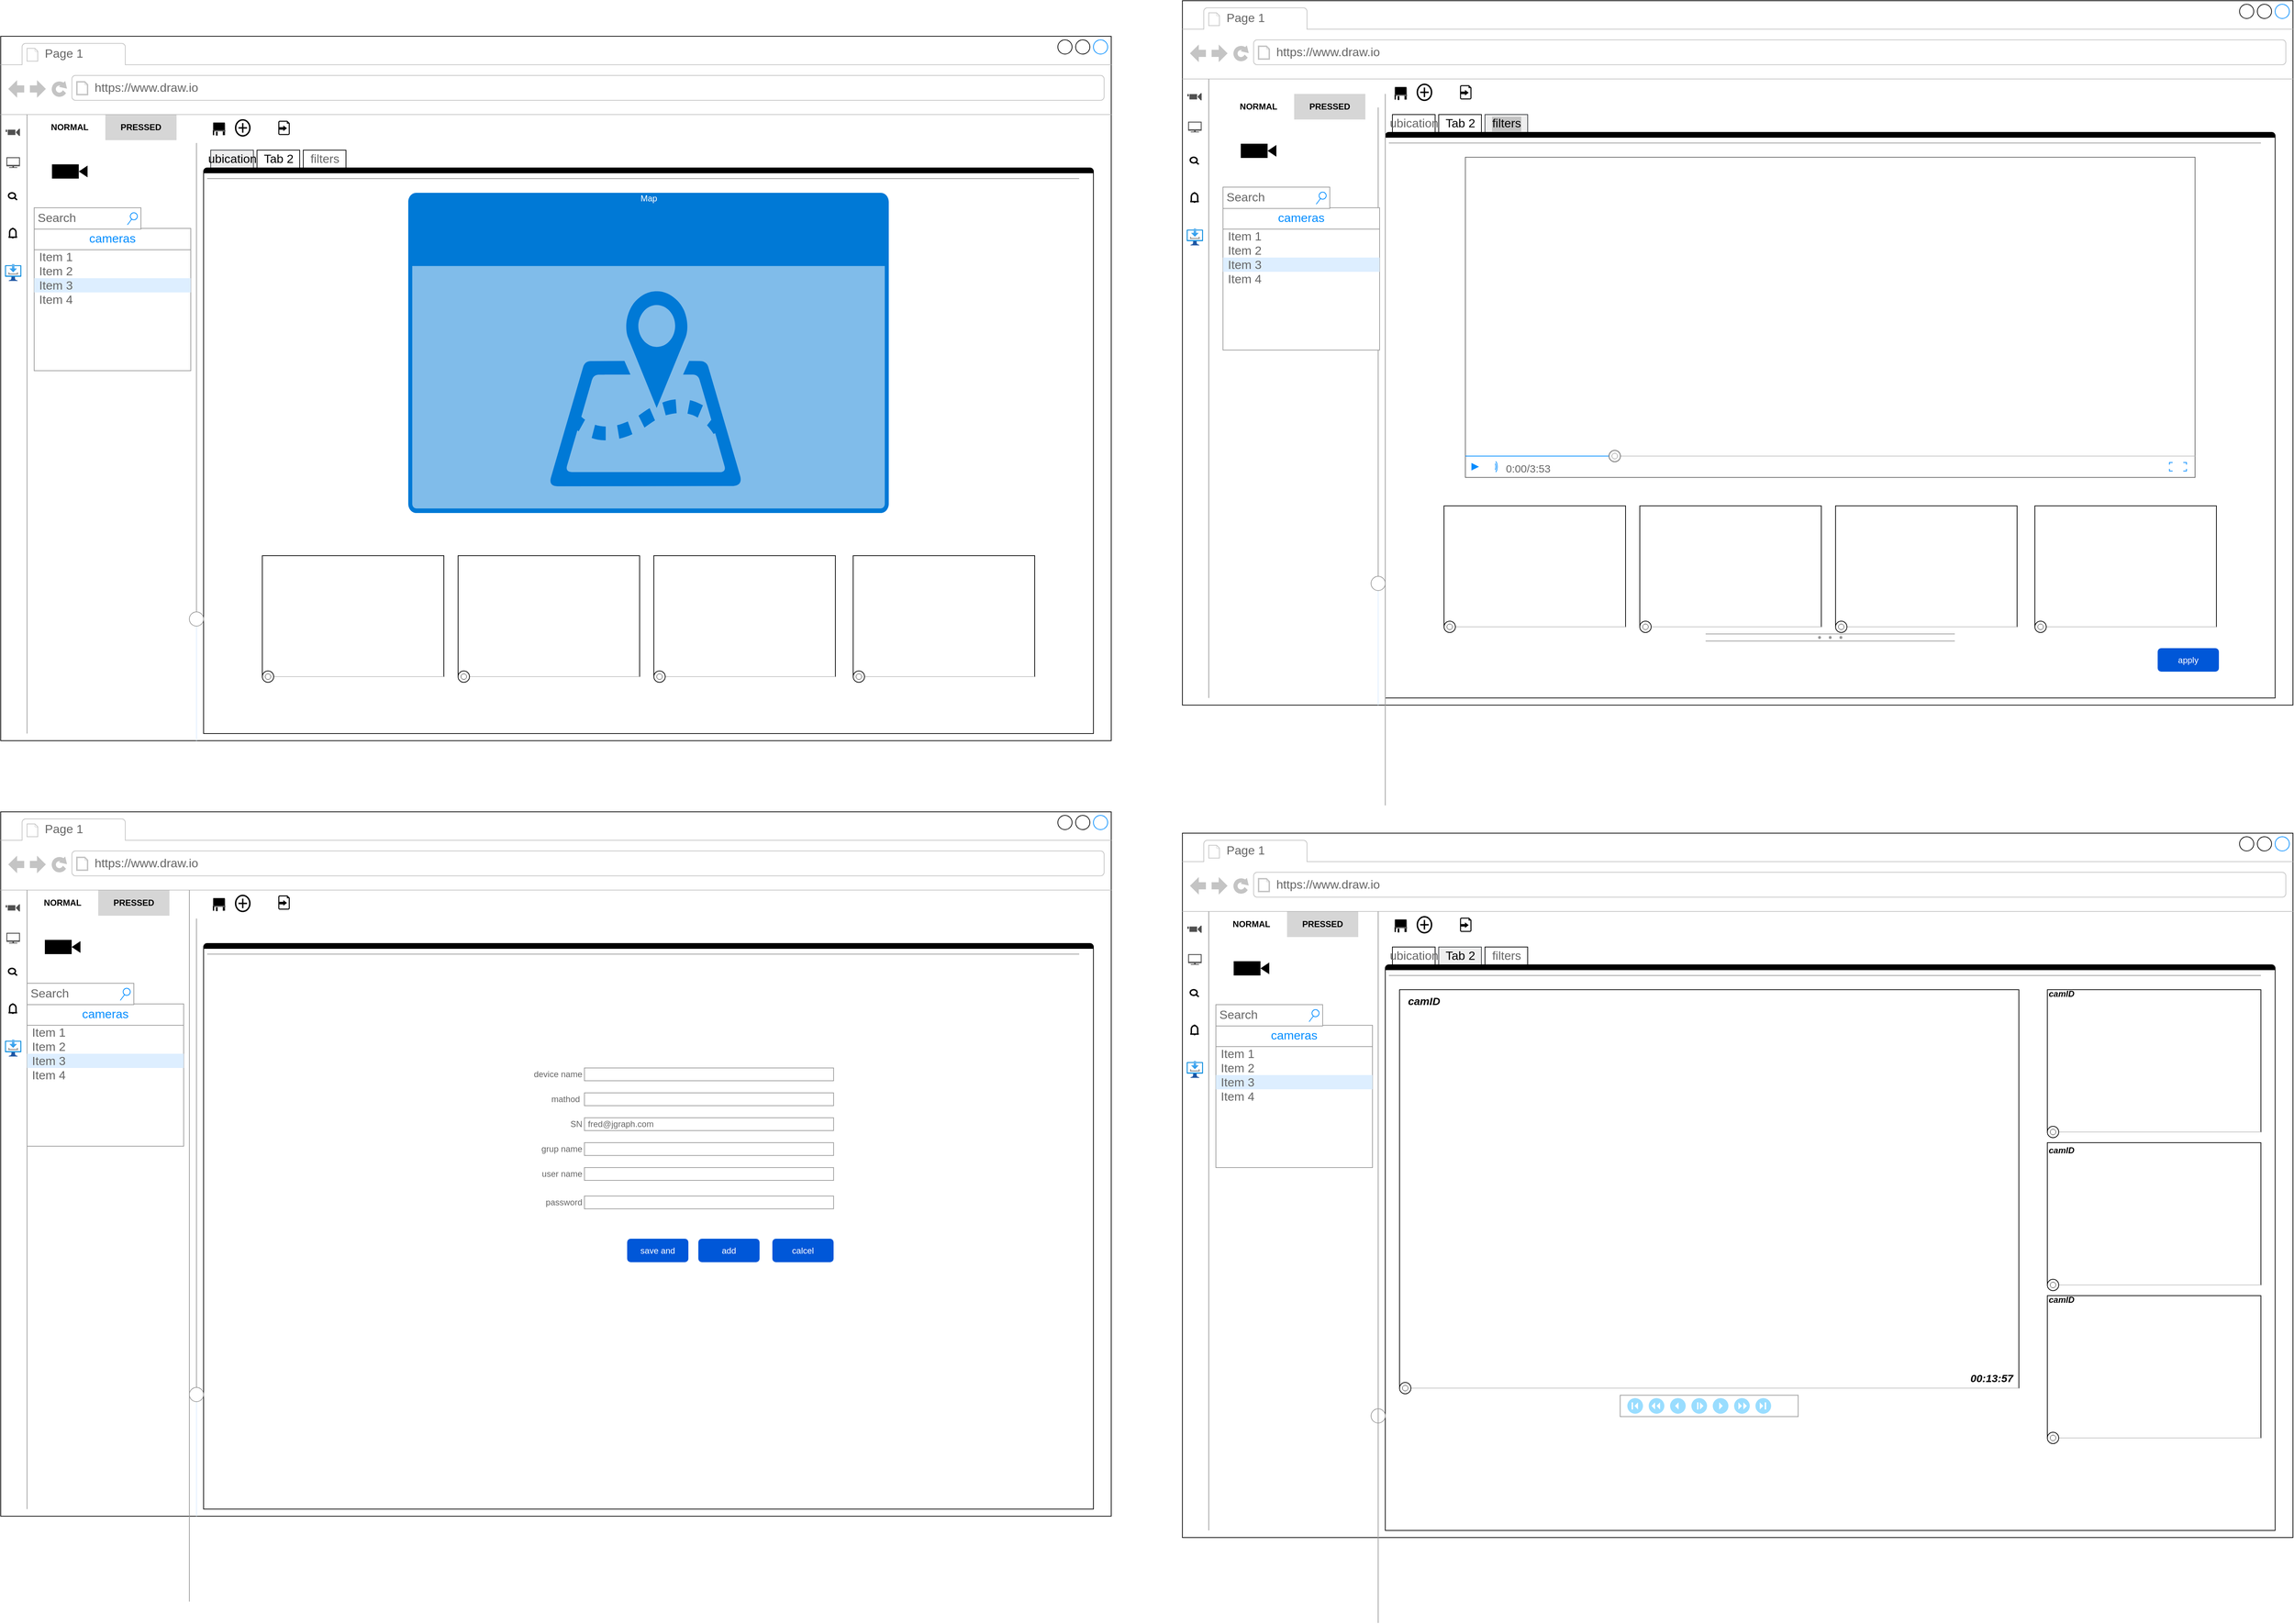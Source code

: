 <mxfile version="26.2.8">
  <diagram id="piDafpqhtRUU5qUU-vj8" name="Page-1">
    <mxGraphModel dx="5172" dy="3497" grid="1" gridSize="10" guides="1" tooltips="1" connect="1" arrows="1" fold="1" page="1" pageScale="1" pageWidth="827" pageHeight="1169" math="0" shadow="0">
      <root>
        <mxCell id="0" />
        <mxCell id="1" parent="0" />
        <mxCell id="q8RJgFYdpAnxfDV16Ezr-94" value="" style="strokeWidth=1;shadow=0;dashed=0;align=center;html=1;shape=mxgraph.mockup.containers.browserWindow;rSize=0;strokeColor=default;strokeColor2=#008cff;strokeColor3=#c4c4c4;mainText=,;recursiveResize=0;" vertex="1" parent="1">
          <mxGeometry x="-2370" y="-50" width="1560" height="990" as="geometry" />
        </mxCell>
        <mxCell id="q8RJgFYdpAnxfDV16Ezr-95" value="Page 1" style="strokeWidth=1;shadow=0;dashed=0;align=center;html=1;shape=mxgraph.mockup.containers.anchor;fontSize=17;fontColor=#666666;align=left;whiteSpace=wrap;" vertex="1" parent="q8RJgFYdpAnxfDV16Ezr-94">
          <mxGeometry x="60" y="12" width="110" height="26" as="geometry" />
        </mxCell>
        <mxCell id="q8RJgFYdpAnxfDV16Ezr-96" value="https://www.draw.io" style="strokeWidth=1;shadow=0;dashed=0;align=center;html=1;shape=mxgraph.mockup.containers.anchor;rSize=0;fontSize=17;fontColor=#666666;align=left;" vertex="1" parent="q8RJgFYdpAnxfDV16Ezr-94">
          <mxGeometry x="130" y="60" width="250" height="26" as="geometry" />
        </mxCell>
        <mxCell id="q8RJgFYdpAnxfDV16Ezr-97" value="" style="verticalLabelPosition=bottom;shadow=0;dashed=0;align=center;html=1;verticalAlign=top;strokeWidth=1;shape=mxgraph.mockup.markup.line;strokeColor=#999999;direction=north;" vertex="1" parent="q8RJgFYdpAnxfDV16Ezr-94">
          <mxGeometry x="27" y="110" width="20" height="870" as="geometry" />
        </mxCell>
        <mxCell id="q8RJgFYdpAnxfDV16Ezr-98" value="" style="sketch=0;pointerEvents=1;shadow=0;dashed=0;html=1;strokeColor=none;fillColor=#505050;labelPosition=center;verticalLabelPosition=bottom;verticalAlign=top;outlineConnect=0;align=center;shape=mxgraph.office.devices.video_camera;" vertex="1" parent="q8RJgFYdpAnxfDV16Ezr-94">
          <mxGeometry x="7" y="130" width="20" height="10" as="geometry" />
        </mxCell>
        <mxCell id="q8RJgFYdpAnxfDV16Ezr-99" value="" style="sketch=0;pointerEvents=1;shadow=0;dashed=0;html=1;strokeColor=none;fillColor=#505050;labelPosition=center;verticalLabelPosition=bottom;verticalAlign=top;outlineConnect=0;align=center;shape=mxgraph.office.devices.tv;" vertex="1" parent="q8RJgFYdpAnxfDV16Ezr-94">
          <mxGeometry x="8" y="170" width="19" height="15" as="geometry" />
        </mxCell>
        <mxCell id="q8RJgFYdpAnxfDV16Ezr-100" value="" style="html=1;verticalLabelPosition=bottom;align=center;labelBackgroundColor=#ffffff;verticalAlign=top;strokeWidth=2;strokeColor=default;shadow=0;dashed=0;shape=mxgraph.ios7.icons.looking_glass;" vertex="1" parent="q8RJgFYdpAnxfDV16Ezr-94">
          <mxGeometry x="11" y="220" width="12" height="10" as="geometry" />
        </mxCell>
        <mxCell id="q8RJgFYdpAnxfDV16Ezr-101" value="" style="html=1;verticalLabelPosition=bottom;align=center;labelBackgroundColor=#ffffff;verticalAlign=top;strokeWidth=2;strokeColor=light-dark(#050505, #32A0FF);shadow=0;dashed=0;shape=mxgraph.ios7.icons.bell;" vertex="1" parent="q8RJgFYdpAnxfDV16Ezr-94">
          <mxGeometry x="11" y="270" width="12" height="13.1" as="geometry" />
        </mxCell>
        <mxCell id="q8RJgFYdpAnxfDV16Ezr-102" value="" style="image;aspect=fixed;html=1;points=[];align=center;fontSize=12;image=img/lib/azure2/general/Download.svg;" vertex="1" parent="q8RJgFYdpAnxfDV16Ezr-94">
          <mxGeometry x="6.04" y="320" width="22.93" height="24" as="geometry" />
        </mxCell>
        <mxCell id="q8RJgFYdpAnxfDV16Ezr-103" value="" style="shape=mxgraph.cisco.storage.diskette;html=1;pointerEvents=1;dashed=0;fillColor=light-dark(#000000,#000000);strokeColor=#ffffff;strokeWidth=2;verticalLabelPosition=bottom;verticalAlign=top;align=center;outlineConnect=0;" vertex="1" parent="q8RJgFYdpAnxfDV16Ezr-94">
          <mxGeometry x="297" y="120" width="20" height="20" as="geometry" />
        </mxCell>
        <mxCell id="q8RJgFYdpAnxfDV16Ezr-104" value="" style="strokeWidth=1;shadow=0;dashed=0;align=center;html=1;shape=mxgraph.mockup.containers.marginRect2;rectMarginTop=32;strokeColor=light-dark(#000000,#000000);gradientColor=none;whiteSpace=wrap;" vertex="1" parent="q8RJgFYdpAnxfDV16Ezr-94">
          <mxGeometry x="285" y="160" width="1250" height="820" as="geometry" />
        </mxCell>
        <mxCell id="q8RJgFYdpAnxfDV16Ezr-108" value="" style="strokeWidth=1;shadow=0;dashed=0;align=center;html=1;shape=mxgraph.mockup.containers.topButton;rSize=5;strokeColor=light-dark(#000000,#000000);fillColor=light-dark(#000000, #229afd);gradientColor=none;resizeWidth=1;movable=0;deletable=1;" vertex="1" parent="q8RJgFYdpAnxfDV16Ezr-104">
          <mxGeometry width="1250" height="7" relative="1" as="geometry">
            <mxPoint y="25" as="offset" />
          </mxGeometry>
        </mxCell>
        <mxCell id="q8RJgFYdpAnxfDV16Ezr-65" value="device name" style="strokeWidth=1;shadow=0;dashed=0;align=center;html=1;shape=mxgraph.mockup.forms.anchor;align=right;spacingRight=2;fontColor=#666666;" vertex="1" parent="q8RJgFYdpAnxfDV16Ezr-104">
          <mxGeometry x="485" y="200" width="50" height="18" as="geometry" />
        </mxCell>
        <mxCell id="q8RJgFYdpAnxfDV16Ezr-66" value="" style="strokeWidth=1;shadow=0;dashed=0;align=center;html=1;shape=mxgraph.mockup.forms.rrect;fillColor=#ffffff;rSize=0;fontColor=#666666;align=left;spacingLeft=3;strokeColor=#999999;" vertex="1" parent="q8RJgFYdpAnxfDV16Ezr-104">
          <mxGeometry x="535" y="200" width="350" height="18" as="geometry" />
        </mxCell>
        <mxCell id="q8RJgFYdpAnxfDV16Ezr-67" value="mathod&amp;nbsp;" style="strokeWidth=1;shadow=0;dashed=0;align=center;html=1;shape=mxgraph.mockup.forms.anchor;align=right;spacingRight=2;fontColor=#666666;" vertex="1" parent="q8RJgFYdpAnxfDV16Ezr-104">
          <mxGeometry x="485" y="235" width="50" height="18" as="geometry" />
        </mxCell>
        <mxCell id="q8RJgFYdpAnxfDV16Ezr-68" value="" style="strokeWidth=1;shadow=0;dashed=0;align=center;html=1;shape=mxgraph.mockup.forms.rrect;fillColor=#ffffff;rSize=0;fontColor=#666666;align=left;spacingLeft=3;strokeColor=#999999;" vertex="1" parent="q8RJgFYdpAnxfDV16Ezr-104">
          <mxGeometry x="535" y="235" width="350" height="18" as="geometry" />
        </mxCell>
        <mxCell id="q8RJgFYdpAnxfDV16Ezr-69" value="SN" style="strokeWidth=1;shadow=0;dashed=0;align=center;html=1;shape=mxgraph.mockup.forms.anchor;align=right;spacingRight=2;fontColor=#666666;" vertex="1" parent="q8RJgFYdpAnxfDV16Ezr-104">
          <mxGeometry x="485" y="270" width="50" height="18" as="geometry" />
        </mxCell>
        <mxCell id="q8RJgFYdpAnxfDV16Ezr-70" value="fred@jgraph.com" style="strokeWidth=1;shadow=0;dashed=0;align=center;html=1;shape=mxgraph.mockup.forms.rrect;fillColor=#ffffff;rSize=0;fontColor=#666666;align=left;spacingLeft=3;strokeColor=#999999;" vertex="1" parent="q8RJgFYdpAnxfDV16Ezr-104">
          <mxGeometry x="535" y="270" width="350" height="18" as="geometry" />
        </mxCell>
        <mxCell id="q8RJgFYdpAnxfDV16Ezr-71" value="grup name" style="strokeWidth=1;shadow=0;dashed=0;align=center;html=1;shape=mxgraph.mockup.forms.anchor;align=right;spacingRight=2;fontColor=#666666;" vertex="1" parent="q8RJgFYdpAnxfDV16Ezr-104">
          <mxGeometry x="485" y="305" width="50" height="18" as="geometry" />
        </mxCell>
        <mxCell id="q8RJgFYdpAnxfDV16Ezr-72" value="" style="strokeWidth=1;shadow=0;dashed=0;align=center;html=1;shape=mxgraph.mockup.forms.rrect;fillColor=#ffffff;rSize=0;fontColor=#666666;align=left;spacingLeft=3;strokeColor=#999999;" vertex="1" parent="q8RJgFYdpAnxfDV16Ezr-104">
          <mxGeometry x="535" y="305" width="350" height="18" as="geometry" />
        </mxCell>
        <mxCell id="q8RJgFYdpAnxfDV16Ezr-73" value="user name" style="strokeWidth=1;shadow=0;dashed=0;align=center;html=1;shape=mxgraph.mockup.forms.anchor;align=right;spacingRight=2;fontColor=#666666;" vertex="1" parent="q8RJgFYdpAnxfDV16Ezr-104">
          <mxGeometry x="485" y="340" width="50" height="18" as="geometry" />
        </mxCell>
        <mxCell id="q8RJgFYdpAnxfDV16Ezr-74" value="" style="strokeWidth=1;shadow=0;dashed=0;align=center;html=1;shape=mxgraph.mockup.forms.rrect;fillColor=#ffffff;rSize=0;fontColor=#666666;align=left;spacingLeft=3;strokeColor=#999999;" vertex="1" parent="q8RJgFYdpAnxfDV16Ezr-104">
          <mxGeometry x="535" y="340" width="350" height="18" as="geometry" />
        </mxCell>
        <mxCell id="q8RJgFYdpAnxfDV16Ezr-84" value="" style="strokeWidth=1;shadow=0;dashed=0;align=center;html=1;shape=mxgraph.mockup.forms.rrect;fillColor=#ffffff;rSize=0;fontColor=#666666;align=left;spacingLeft=3;strokeColor=#999999;" vertex="1" parent="q8RJgFYdpAnxfDV16Ezr-104">
          <mxGeometry x="535" y="380" width="350" height="18" as="geometry" />
        </mxCell>
        <mxCell id="q8RJgFYdpAnxfDV16Ezr-85" value="add" style="rounded=1;fillColor=#0057D8;strokeColor=none;html=1;whiteSpace=wrap;fontColor=#ffffff;align=center;verticalAlign=middle;fontStyle=0;fontSize=12;sketch=0;" vertex="1" parent="q8RJgFYdpAnxfDV16Ezr-104">
          <mxGeometry x="695" y="440" width="86" height="33" as="geometry" />
        </mxCell>
        <mxCell id="q8RJgFYdpAnxfDV16Ezr-86" value="calcel" style="rounded=1;fillColor=#0057D8;strokeColor=none;html=1;whiteSpace=wrap;fontColor=#ffffff;align=center;verticalAlign=middle;fontStyle=0;fontSize=12;sketch=0;" vertex="1" parent="q8RJgFYdpAnxfDV16Ezr-104">
          <mxGeometry x="799" y="440" width="86" height="33" as="geometry" />
        </mxCell>
        <mxCell id="q8RJgFYdpAnxfDV16Ezr-88" value="save and" style="rounded=1;fillColor=#0057D8;strokeColor=none;html=1;whiteSpace=wrap;fontColor=#ffffff;align=center;verticalAlign=middle;fontStyle=0;fontSize=12;sketch=0;" vertex="1" parent="q8RJgFYdpAnxfDV16Ezr-104">
          <mxGeometry x="595" y="440" width="86" height="33" as="geometry" />
        </mxCell>
        <mxCell id="q8RJgFYdpAnxfDV16Ezr-89" value="password" style="strokeWidth=1;shadow=0;dashed=0;align=center;html=1;shape=mxgraph.mockup.forms.anchor;align=right;spacingRight=2;fontColor=#666666;" vertex="1" parent="q8RJgFYdpAnxfDV16Ezr-104">
          <mxGeometry x="485" y="380" width="50" height="18" as="geometry" />
        </mxCell>
        <mxCell id="q8RJgFYdpAnxfDV16Ezr-110" value="" style="verticalLabelPosition=bottom;shadow=0;dashed=0;align=center;html=1;verticalAlign=top;strokeWidth=1;shape=mxgraph.mockup.markup.line;strokeColor=#999999;" vertex="1" parent="q8RJgFYdpAnxfDV16Ezr-94">
          <mxGeometry x="290" y="190" width="1225" height="20" as="geometry" />
        </mxCell>
        <mxCell id="q8RJgFYdpAnxfDV16Ezr-120" value="" style="verticalLabelPosition=bottom;shadow=0;dashed=0;align=center;html=1;verticalAlign=top;strokeWidth=1;shape=mxgraph.mockup.forms.horSlider;strokeColor=#999999;sliderStyle=basic;sliderPos=20;handleStyle=circle;fillColor2=#ddeeff;direction=north;" vertex="1" parent="q8RJgFYdpAnxfDV16Ezr-94">
          <mxGeometry x="260" y="150" width="30" height="840" as="geometry" />
        </mxCell>
        <mxCell id="q8RJgFYdpAnxfDV16Ezr-121" value="" style="html=1;verticalLabelPosition=bottom;align=center;labelBackgroundColor=#ffffff;verticalAlign=top;strokeWidth=2;strokeColor=light-dark(#000000,#000000);shadow=0;dashed=0;shape=mxgraph.ios7.icons.add;" vertex="1" parent="q8RJgFYdpAnxfDV16Ezr-94">
          <mxGeometry x="330" y="117.5" width="20" height="22.5" as="geometry" />
        </mxCell>
        <mxCell id="q8RJgFYdpAnxfDV16Ezr-134" value="" style="shape=image;html=1;verticalAlign=top;verticalLabelPosition=bottom;labelBackgroundColor=#ffffff;imageAspect=0;aspect=fixed;image=https://cdn1.iconfinder.com/data/icons/material-core/18/delete-128.png" vertex="1" parent="q8RJgFYdpAnxfDV16Ezr-94">
          <mxGeometry x="360" y="117.5" width="20" height="20" as="geometry" />
        </mxCell>
        <mxCell id="q8RJgFYdpAnxfDV16Ezr-133" value="" style="sketch=0;aspect=fixed;pointerEvents=1;shadow=0;dashed=0;html=1;strokeColor=none;labelPosition=center;verticalLabelPosition=bottom;verticalAlign=top;align=center;fillColor=light-dark(#000000, #bfd3ff);shape=mxgraph.mscae.enterprise.import_generic" vertex="1" parent="q8RJgFYdpAnxfDV16Ezr-94">
          <mxGeometry x="390" y="117.5" width="16" height="20" as="geometry" />
        </mxCell>
        <mxCell id="q8RJgFYdpAnxfDV16Ezr-56" value="" style="strokeWidth=1;shadow=0;dashed=0;align=center;html=1;shape=mxgraph.mockup.containers.browserWindow;rSize=0;strokeColor=default;strokeColor2=#008cff;strokeColor3=#c4c4c4;mainText=,;recursiveResize=0;" vertex="1" parent="1">
          <mxGeometry x="-710" y="-20" width="1560" height="990" as="geometry" />
        </mxCell>
        <mxCell id="q8RJgFYdpAnxfDV16Ezr-57" value="Page 1" style="strokeWidth=1;shadow=0;dashed=0;align=center;html=1;shape=mxgraph.mockup.containers.anchor;fontSize=17;fontColor=#666666;align=left;whiteSpace=wrap;" vertex="1" parent="q8RJgFYdpAnxfDV16Ezr-56">
          <mxGeometry x="60" y="12" width="110" height="26" as="geometry" />
        </mxCell>
        <mxCell id="q8RJgFYdpAnxfDV16Ezr-58" value="https://www.draw.io" style="strokeWidth=1;shadow=0;dashed=0;align=center;html=1;shape=mxgraph.mockup.containers.anchor;rSize=0;fontSize=17;fontColor=#666666;align=left;" vertex="1" parent="q8RJgFYdpAnxfDV16Ezr-56">
          <mxGeometry x="130" y="60" width="250" height="26" as="geometry" />
        </mxCell>
        <mxCell id="q8RJgFYdpAnxfDV16Ezr-59" value="" style="verticalLabelPosition=bottom;shadow=0;dashed=0;align=center;html=1;verticalAlign=top;strokeWidth=1;shape=mxgraph.mockup.markup.line;strokeColor=#999999;direction=north;" vertex="1" parent="q8RJgFYdpAnxfDV16Ezr-56">
          <mxGeometry x="27" y="110" width="20" height="870" as="geometry" />
        </mxCell>
        <mxCell id="q8RJgFYdpAnxfDV16Ezr-60" value="" style="sketch=0;pointerEvents=1;shadow=0;dashed=0;html=1;strokeColor=none;fillColor=#505050;labelPosition=center;verticalLabelPosition=bottom;verticalAlign=top;outlineConnect=0;align=center;shape=mxgraph.office.devices.video_camera;" vertex="1" parent="q8RJgFYdpAnxfDV16Ezr-56">
          <mxGeometry x="7" y="130" width="20" height="10" as="geometry" />
        </mxCell>
        <mxCell id="q8RJgFYdpAnxfDV16Ezr-61" value="" style="sketch=0;pointerEvents=1;shadow=0;dashed=0;html=1;strokeColor=none;fillColor=#505050;labelPosition=center;verticalLabelPosition=bottom;verticalAlign=top;outlineConnect=0;align=center;shape=mxgraph.office.devices.tv;" vertex="1" parent="q8RJgFYdpAnxfDV16Ezr-56">
          <mxGeometry x="8" y="170" width="19" height="15" as="geometry" />
        </mxCell>
        <mxCell id="q8RJgFYdpAnxfDV16Ezr-62" value="" style="html=1;verticalLabelPosition=bottom;align=center;labelBackgroundColor=#ffffff;verticalAlign=top;strokeWidth=2;strokeColor=default;shadow=0;dashed=0;shape=mxgraph.ios7.icons.looking_glass;" vertex="1" parent="q8RJgFYdpAnxfDV16Ezr-56">
          <mxGeometry x="11" y="220" width="12" height="10" as="geometry" />
        </mxCell>
        <mxCell id="q8RJgFYdpAnxfDV16Ezr-63" value="" style="html=1;verticalLabelPosition=bottom;align=center;labelBackgroundColor=#ffffff;verticalAlign=top;strokeWidth=2;strokeColor=light-dark(#050505, #32A0FF);shadow=0;dashed=0;shape=mxgraph.ios7.icons.bell;" vertex="1" parent="q8RJgFYdpAnxfDV16Ezr-56">
          <mxGeometry x="11" y="270" width="12" height="13.1" as="geometry" />
        </mxCell>
        <mxCell id="q8RJgFYdpAnxfDV16Ezr-64" value="" style="image;aspect=fixed;html=1;points=[];align=center;fontSize=12;image=img/lib/azure2/general/Download.svg;" vertex="1" parent="q8RJgFYdpAnxfDV16Ezr-56">
          <mxGeometry x="6.04" y="320" width="22.93" height="24" as="geometry" />
        </mxCell>
        <mxCell id="q8RJgFYdpAnxfDV16Ezr-81" value="" style="shape=mxgraph.cisco.storage.diskette;html=1;pointerEvents=1;dashed=0;fillColor=light-dark(#000000,#000000);strokeColor=#ffffff;strokeWidth=2;verticalLabelPosition=bottom;verticalAlign=top;align=center;outlineConnect=0;" vertex="1" parent="q8RJgFYdpAnxfDV16Ezr-56">
          <mxGeometry x="297" y="120" width="20" height="20" as="geometry" />
        </mxCell>
        <mxCell id="q8RJgFYdpAnxfDV16Ezr-36" value="" style="strokeWidth=1;shadow=0;dashed=0;align=center;html=1;shape=mxgraph.mockup.containers.marginRect2;rectMarginTop=32;strokeColor=light-dark(#000000,#000000);gradientColor=none;whiteSpace=wrap;" vertex="1" parent="q8RJgFYdpAnxfDV16Ezr-56">
          <mxGeometry x="285" y="160" width="1250" height="820" as="geometry" />
        </mxCell>
        <mxCell id="q8RJgFYdpAnxfDV16Ezr-37" value="ubication" style="strokeColor=inherit;fillColor=inherit;gradientColor=inherit;strokeWidth=1;shadow=0;dashed=0;align=center;html=1;shape=mxgraph.mockup.containers.rrect;rSize=0;fontSize=17;fontColor=#666666;gradientColor=none;" vertex="1" parent="q8RJgFYdpAnxfDV16Ezr-36">
          <mxGeometry width="60" height="25" relative="1" as="geometry">
            <mxPoint x="10" as="offset" />
          </mxGeometry>
        </mxCell>
        <mxCell id="q8RJgFYdpAnxfDV16Ezr-38" value="Tab 2" style="strokeWidth=1;shadow=0;dashed=0;align=center;html=1;shape=mxgraph.mockup.containers.rrect;rSize=0;fontSize=17;strokeColor=#36393d;fillColor=#eeeeee;" vertex="1" parent="q8RJgFYdpAnxfDV16Ezr-36">
          <mxGeometry width="60" height="25" relative="1" as="geometry">
            <mxPoint x="75" as="offset" />
          </mxGeometry>
        </mxCell>
        <mxCell id="q8RJgFYdpAnxfDV16Ezr-39" value="filters" style="strokeColor=inherit;fillColor=inherit;gradientColor=inherit;strokeWidth=1;shadow=0;dashed=0;align=center;html=1;shape=mxgraph.mockup.containers.rrect;rSize=0;fontSize=17;fontColor=#666666;gradientColor=none;" vertex="1" parent="q8RJgFYdpAnxfDV16Ezr-36">
          <mxGeometry width="60" height="25" relative="1" as="geometry">
            <mxPoint x="140" as="offset" />
          </mxGeometry>
        </mxCell>
        <mxCell id="q8RJgFYdpAnxfDV16Ezr-40" value="" style="strokeWidth=1;shadow=0;dashed=0;align=center;html=1;shape=mxgraph.mockup.containers.topButton;rSize=5;strokeColor=light-dark(#000000,#000000);fillColor=light-dark(#000000, #229afd);gradientColor=none;resizeWidth=1;movable=0;deletable=1;" vertex="1" parent="q8RJgFYdpAnxfDV16Ezr-36">
          <mxGeometry width="1250" height="7" relative="1" as="geometry">
            <mxPoint y="25" as="offset" />
          </mxGeometry>
        </mxCell>
        <mxCell id="q8RJgFYdpAnxfDV16Ezr-2" value="" style="shape=mxgraph.mockup.containers.videoPlayer;shadow=0;dashed=0;strokeWidth=1;strokeColor=#000000;strokeColor2=none;strokeColor3=none;fillColor=#ffffff;fillColor2=none;gradientColor=none;align=right;verticalAlign=bottom;html=1;fontColor=#000000;fontSize=12;fontStyle=0;fontFamily=Courier New;barHeight=0;barPos=0;rounded=0;verticalLabelPosition=middle;" vertex="1" parent="q8RJgFYdpAnxfDV16Ezr-56">
          <mxGeometry x="1215" y="650" width="300" height="200" as="geometry" />
        </mxCell>
        <mxCell id="q8RJgFYdpAnxfDV16Ezr-15" value="" style="verticalLabelPosition=bottom;shadow=0;dashed=0;align=center;html=1;verticalAlign=top;strokeWidth=1;shape=mxgraph.mockup.markup.line;strokeColor=#999999;" vertex="1" parent="q8RJgFYdpAnxfDV16Ezr-56">
          <mxGeometry x="290" y="190" width="1225" height="20" as="geometry" />
        </mxCell>
        <mxCell id="q8RJgFYdpAnxfDV16Ezr-17" value="" style="verticalLabelPosition=bottom;shadow=0;dashed=0;align=center;html=1;verticalAlign=top;strokeWidth=1;shape=mxgraph.mockup.misc.playbackControls;sketch=0;strokeColor=#999999;fillColor2=#99ddff;strokeColor2=none;fillColor3=#ffffff;strokeColor3=none;" vertex="1" parent="q8RJgFYdpAnxfDV16Ezr-56">
          <mxGeometry x="615" y="790" width="250" height="30" as="geometry" />
        </mxCell>
        <mxCell id="q8RJgFYdpAnxfDV16Ezr-19" value="" style="shape=mxgraph.mockup.containers.videoPlayer;shadow=0;dashed=0;strokeWidth=1;strokeColor=#000000;strokeColor2=none;strokeColor3=none;fillColor=#ffffff;fillColor2=none;gradientColor=none;align=right;verticalAlign=bottom;html=1;fontColor=#000000;fontSize=12;fontStyle=0;fontFamily=Courier New;barHeight=0;barPos=0;rounded=0;verticalLabelPosition=middle;" vertex="1" parent="q8RJgFYdpAnxfDV16Ezr-56">
          <mxGeometry x="1215" y="435" width="300" height="200" as="geometry" />
        </mxCell>
        <mxCell id="q8RJgFYdpAnxfDV16Ezr-20" value="" style="shape=mxgraph.mockup.containers.videoPlayer;shadow=0;dashed=0;strokeWidth=1;strokeColor=#000000;strokeColor2=none;strokeColor3=none;fillColor=#ffffff;fillColor2=none;gradientColor=none;align=right;verticalAlign=bottom;html=1;fontColor=#000000;fontSize=12;fontStyle=0;fontFamily=Courier New;barHeight=0;barPos=0;rounded=0;verticalLabelPosition=middle;" vertex="1" parent="q8RJgFYdpAnxfDV16Ezr-56">
          <mxGeometry x="1215" y="220" width="300" height="200" as="geometry" />
        </mxCell>
        <mxCell id="q8RJgFYdpAnxfDV16Ezr-21" value="" style="shape=mxgraph.mockup.containers.videoPlayer;shadow=0;dashed=0;strokeWidth=1;strokeColor=#000000;strokeColor2=none;strokeColor3=none;fillColor=#ffffff;fillColor2=none;gradientColor=none;align=right;verticalAlign=bottom;html=1;fontColor=#000000;fontSize=12;fontStyle=0;fontFamily=Courier New;barHeight=0;barPos=0;rounded=0;verticalLabelPosition=middle;" vertex="1" parent="q8RJgFYdpAnxfDV16Ezr-56">
          <mxGeometry x="305" y="220" width="870" height="560" as="geometry" />
        </mxCell>
        <mxCell id="q8RJgFYdpAnxfDV16Ezr-24" value="camID" style="text;align=left;verticalAlign=middle;rounded=0;fontStyle=3;fontColor=default;fontSize=15;" vertex="1" parent="q8RJgFYdpAnxfDV16Ezr-56">
          <mxGeometry x="315" y="220" width="90" height="30" as="geometry" />
        </mxCell>
        <mxCell id="q8RJgFYdpAnxfDV16Ezr-26" value="00:13:57" style="text;align=left;verticalAlign=middle;rounded=0;fontStyle=3;fontColor=default;fontSize=15;" vertex="1" parent="q8RJgFYdpAnxfDV16Ezr-56">
          <mxGeometry x="1105" y="750" width="90" height="30" as="geometry" />
        </mxCell>
        <mxCell id="q8RJgFYdpAnxfDV16Ezr-27" value="camID" style="text;align=left;verticalAlign=middle;rounded=0;fontStyle=3;fontColor=default;fontSize=12;" vertex="1" parent="q8RJgFYdpAnxfDV16Ezr-56">
          <mxGeometry x="1215" y="210" width="90" height="30" as="geometry" />
        </mxCell>
        <mxCell id="q8RJgFYdpAnxfDV16Ezr-28" value="camID" style="text;align=left;verticalAlign=middle;rounded=0;fontStyle=3;fontColor=default;fontSize=12;" vertex="1" parent="q8RJgFYdpAnxfDV16Ezr-56">
          <mxGeometry x="1215" y="430" width="90" height="30" as="geometry" />
        </mxCell>
        <mxCell id="q8RJgFYdpAnxfDV16Ezr-29" value="camID" style="text;align=left;verticalAlign=middle;rounded=0;fontStyle=3;fontColor=default;fontSize=12;" vertex="1" parent="q8RJgFYdpAnxfDV16Ezr-56">
          <mxGeometry x="1215" y="640" width="90" height="30" as="geometry" />
        </mxCell>
        <mxCell id="q8RJgFYdpAnxfDV16Ezr-42" value="" style="verticalLabelPosition=bottom;shadow=0;dashed=0;align=center;html=1;verticalAlign=top;strokeWidth=1;shape=mxgraph.mockup.forms.horSlider;strokeColor=#999999;sliderStyle=basic;sliderPos=20;handleStyle=circle;fillColor2=#ddeeff;direction=north;" vertex="1" parent="q8RJgFYdpAnxfDV16Ezr-56">
          <mxGeometry x="260" y="150" width="30" height="840" as="geometry" />
        </mxCell>
        <mxCell id="q8RJgFYdpAnxfDV16Ezr-91" value="" style="html=1;verticalLabelPosition=bottom;align=center;labelBackgroundColor=#ffffff;verticalAlign=top;strokeWidth=2;strokeColor=light-dark(#000000,#000000);shadow=0;dashed=0;shape=mxgraph.ios7.icons.add;" vertex="1" parent="q8RJgFYdpAnxfDV16Ezr-56">
          <mxGeometry x="330" y="117.5" width="20" height="22.5" as="geometry" />
        </mxCell>
        <mxCell id="q8RJgFYdpAnxfDV16Ezr-135" value="" style="shape=image;html=1;verticalAlign=top;verticalLabelPosition=bottom;labelBackgroundColor=#ffffff;imageAspect=0;aspect=fixed;image=https://cdn1.iconfinder.com/data/icons/material-core/18/delete-128.png" vertex="1" parent="q8RJgFYdpAnxfDV16Ezr-56">
          <mxGeometry x="360" y="117.5" width="20" height="20" as="geometry" />
        </mxCell>
        <mxCell id="q8RJgFYdpAnxfDV16Ezr-136" value="" style="sketch=0;aspect=fixed;pointerEvents=1;shadow=0;dashed=0;html=1;strokeColor=none;labelPosition=center;verticalLabelPosition=bottom;verticalAlign=top;align=center;fillColor=light-dark(#000000, #bfd3ff);shape=mxgraph.mscae.enterprise.import_generic" vertex="1" parent="q8RJgFYdpAnxfDV16Ezr-56">
          <mxGeometry x="390" y="118.75" width="16" height="20" as="geometry" />
        </mxCell>
        <mxCell id="q8RJgFYdpAnxfDV16Ezr-22" value="" style="verticalLabelPosition=bottom;shadow=0;dashed=0;align=center;html=1;verticalAlign=top;strokeWidth=1;shape=mxgraph.mockup.markup.line;strokeColor=#999999;direction=north;" vertex="1" parent="1">
          <mxGeometry x="-445" y="90" width="20" height="1000" as="geometry" />
        </mxCell>
        <mxCell id="q8RJgFYdpAnxfDV16Ezr-30" value="cameras" style="swimlane;strokeColor=#999999;swimlaneFillColor=#FFFFFF;fillColor=#ffffff;fontColor=#008CFF;fontStyle=0;childLayout=stackLayout;horizontal=1;startSize=30;horizontalStack=0;resizeParent=1;resizeParentMax=0;resizeLast=0;collapsible=0;marginBottom=0;whiteSpace=wrap;html=1;fontSize=17;" vertex="1" parent="1">
          <mxGeometry x="-663" y="250" width="220" height="200" as="geometry" />
        </mxCell>
        <mxCell id="q8RJgFYdpAnxfDV16Ezr-31" value="Item 1" style="text;spacing=0;strokeColor=none;align=left;verticalAlign=middle;spacingLeft=7;spacingRight=10;overflow=hidden;points=[[0,0.5],[1,0.5]];portConstraint=eastwest;rotatable=0;whiteSpace=wrap;html=1;fillColor=none;fontColor=#666666;fontSize=17;" vertex="1" parent="q8RJgFYdpAnxfDV16Ezr-30">
          <mxGeometry y="30" width="220" height="20" as="geometry" />
        </mxCell>
        <mxCell id="q8RJgFYdpAnxfDV16Ezr-32" value="Item 2" style="text;spacing=0;strokeColor=none;align=left;verticalAlign=middle;spacingLeft=7;spacingRight=10;overflow=hidden;points=[[0,0.5],[1,0.5]];portConstraint=eastwest;rotatable=0;whiteSpace=wrap;html=1;rSize=5;fillColor=none;fontColor=#666666;fontSize=17;" vertex="1" parent="q8RJgFYdpAnxfDV16Ezr-30">
          <mxGeometry y="50" width="220" height="20" as="geometry" />
        </mxCell>
        <mxCell id="q8RJgFYdpAnxfDV16Ezr-33" value="Item 3" style="text;spacing=0;strokeColor=none;align=left;verticalAlign=middle;spacingLeft=7;spacingRight=10;overflow=hidden;points=[[0,0.5],[1,0.5]];portConstraint=eastwest;rotatable=0;whiteSpace=wrap;html=1;rSize=5;fillColor=#DDEEFF;fontColor=#666666;fontSize=17;" vertex="1" parent="q8RJgFYdpAnxfDV16Ezr-30">
          <mxGeometry y="70" width="220" height="20" as="geometry" />
        </mxCell>
        <mxCell id="q8RJgFYdpAnxfDV16Ezr-34" value="Item 4" style="text;spacing=0;strokeColor=none;align=left;verticalAlign=middle;spacingLeft=7;spacingRight=10;overflow=hidden;points=[[0,0.5],[1,0.5]];portConstraint=eastwest;rotatable=0;whiteSpace=wrap;html=1;fillColor=none;fontColor=#666666;fontSize=17;" vertex="1" parent="q8RJgFYdpAnxfDV16Ezr-30">
          <mxGeometry y="90" width="220" height="20" as="geometry" />
        </mxCell>
        <mxCell id="q8RJgFYdpAnxfDV16Ezr-35" value="" style="text;spacing=0;strokeColor=none;align=left;verticalAlign=middle;spacingLeft=7;spacingRight=10;overflow=hidden;points=[[0,0.5],[1,0.5]];portConstraint=eastwest;rotatable=0;whiteSpace=wrap;html=1;fillColor=none;fontColor=#666666;fontSize=17;" vertex="1" parent="q8RJgFYdpAnxfDV16Ezr-30">
          <mxGeometry y="110" width="220" height="90" as="geometry" />
        </mxCell>
        <mxCell id="q8RJgFYdpAnxfDV16Ezr-52" value="NORMAL" style="whiteSpace=wrap;html=1;dashed=0;align=center;fontSize=12;shape=rect;fillColor=none;strokeColor=none;fontStyle=1;shadow=0;" vertex="1" parent="1">
          <mxGeometry x="-663" y="90" width="100" height="36" as="geometry" />
        </mxCell>
        <mxCell id="q8RJgFYdpAnxfDV16Ezr-53" value="PRESSED" style="whiteSpace=wrap;html=1;dashed=0;align=center;fontSize=12;shape=rect;fillColor=#999999;opacity=40;strokeColor=none;fontStyle=1;" vertex="1" parent="1">
          <mxGeometry x="-563" y="90" width="100" height="36" as="geometry" />
        </mxCell>
        <mxCell id="q8RJgFYdpAnxfDV16Ezr-54" value="Search" style="strokeWidth=1;shadow=0;dashed=0;align=center;html=1;shape=mxgraph.mockup.forms.searchBox;strokeColor=#999999;mainText=;strokeColor2=#008cff;fontColor=#666666;fontSize=17;align=left;spacingLeft=3;whiteSpace=wrap;" vertex="1" parent="1">
          <mxGeometry x="-663" y="221" width="150" height="30" as="geometry" />
        </mxCell>
        <mxCell id="q8RJgFYdpAnxfDV16Ezr-55" value="" style="shape=mxgraph.signs.tech.video_camera;html=1;pointerEvents=1;fillColor=#000000;strokeColor=none;verticalLabelPosition=bottom;verticalAlign=top;align=center;" vertex="1" parent="1">
          <mxGeometry x="-638" y="160" width="50" height="20" as="geometry" />
        </mxCell>
        <mxCell id="q8RJgFYdpAnxfDV16Ezr-122" value="" style="verticalLabelPosition=bottom;shadow=0;dashed=0;align=center;html=1;verticalAlign=top;strokeWidth=1;shape=mxgraph.mockup.markup.line;strokeColor=#999999;direction=north;" vertex="1" parent="1">
          <mxGeometry x="-2115" y="60" width="20" height="1000" as="geometry" />
        </mxCell>
        <mxCell id="q8RJgFYdpAnxfDV16Ezr-123" value="cameras" style="swimlane;strokeColor=#999999;swimlaneFillColor=#FFFFFF;fillColor=#ffffff;fontColor=#008CFF;fontStyle=0;childLayout=stackLayout;horizontal=1;startSize=30;horizontalStack=0;resizeParent=1;resizeParentMax=0;resizeLast=0;collapsible=0;marginBottom=0;whiteSpace=wrap;html=1;fontSize=17;" vertex="1" parent="1">
          <mxGeometry x="-2333" y="220" width="220" height="200" as="geometry" />
        </mxCell>
        <mxCell id="q8RJgFYdpAnxfDV16Ezr-124" value="Item 1" style="text;spacing=0;strokeColor=none;align=left;verticalAlign=middle;spacingLeft=7;spacingRight=10;overflow=hidden;points=[[0,0.5],[1,0.5]];portConstraint=eastwest;rotatable=0;whiteSpace=wrap;html=1;fillColor=none;fontColor=#666666;fontSize=17;" vertex="1" parent="q8RJgFYdpAnxfDV16Ezr-123">
          <mxGeometry y="30" width="220" height="20" as="geometry" />
        </mxCell>
        <mxCell id="q8RJgFYdpAnxfDV16Ezr-125" value="Item 2" style="text;spacing=0;strokeColor=none;align=left;verticalAlign=middle;spacingLeft=7;spacingRight=10;overflow=hidden;points=[[0,0.5],[1,0.5]];portConstraint=eastwest;rotatable=0;whiteSpace=wrap;html=1;rSize=5;fillColor=none;fontColor=#666666;fontSize=17;" vertex="1" parent="q8RJgFYdpAnxfDV16Ezr-123">
          <mxGeometry y="50" width="220" height="20" as="geometry" />
        </mxCell>
        <mxCell id="q8RJgFYdpAnxfDV16Ezr-126" value="Item 3" style="text;spacing=0;strokeColor=none;align=left;verticalAlign=middle;spacingLeft=7;spacingRight=10;overflow=hidden;points=[[0,0.5],[1,0.5]];portConstraint=eastwest;rotatable=0;whiteSpace=wrap;html=1;rSize=5;fillColor=#DDEEFF;fontColor=#666666;fontSize=17;" vertex="1" parent="q8RJgFYdpAnxfDV16Ezr-123">
          <mxGeometry y="70" width="220" height="20" as="geometry" />
        </mxCell>
        <mxCell id="q8RJgFYdpAnxfDV16Ezr-127" value="Item 4" style="text;spacing=0;strokeColor=none;align=left;verticalAlign=middle;spacingLeft=7;spacingRight=10;overflow=hidden;points=[[0,0.5],[1,0.5]];portConstraint=eastwest;rotatable=0;whiteSpace=wrap;html=1;fillColor=none;fontColor=#666666;fontSize=17;" vertex="1" parent="q8RJgFYdpAnxfDV16Ezr-123">
          <mxGeometry y="90" width="220" height="20" as="geometry" />
        </mxCell>
        <mxCell id="q8RJgFYdpAnxfDV16Ezr-128" value="" style="text;spacing=0;strokeColor=none;align=left;verticalAlign=middle;spacingLeft=7;spacingRight=10;overflow=hidden;points=[[0,0.5],[1,0.5]];portConstraint=eastwest;rotatable=0;whiteSpace=wrap;html=1;fillColor=none;fontColor=#666666;fontSize=17;" vertex="1" parent="q8RJgFYdpAnxfDV16Ezr-123">
          <mxGeometry y="110" width="220" height="90" as="geometry" />
        </mxCell>
        <mxCell id="q8RJgFYdpAnxfDV16Ezr-129" value="NORMAL" style="whiteSpace=wrap;html=1;dashed=0;align=center;fontSize=12;shape=rect;fillColor=none;strokeColor=none;fontStyle=1;shadow=0;" vertex="1" parent="1">
          <mxGeometry x="-2333" y="60" width="100" height="36" as="geometry" />
        </mxCell>
        <mxCell id="q8RJgFYdpAnxfDV16Ezr-130" value="PRESSED" style="whiteSpace=wrap;html=1;dashed=0;align=center;fontSize=12;shape=rect;fillColor=#999999;opacity=40;strokeColor=none;fontStyle=1;" vertex="1" parent="1">
          <mxGeometry x="-2233" y="60" width="100" height="36" as="geometry" />
        </mxCell>
        <mxCell id="q8RJgFYdpAnxfDV16Ezr-131" value="Search" style="strokeWidth=1;shadow=0;dashed=0;align=center;html=1;shape=mxgraph.mockup.forms.searchBox;strokeColor=#999999;mainText=;strokeColor2=#008cff;fontColor=#666666;fontSize=17;align=left;spacingLeft=3;whiteSpace=wrap;" vertex="1" parent="1">
          <mxGeometry x="-2333" y="191" width="150" height="30" as="geometry" />
        </mxCell>
        <mxCell id="q8RJgFYdpAnxfDV16Ezr-132" value="" style="shape=mxgraph.signs.tech.video_camera;html=1;pointerEvents=1;fillColor=#000000;strokeColor=none;verticalLabelPosition=bottom;verticalAlign=top;align=center;" vertex="1" parent="1">
          <mxGeometry x="-2308" y="130" width="50" height="20" as="geometry" />
        </mxCell>
        <mxCell id="q8RJgFYdpAnxfDV16Ezr-137" value="" style="strokeWidth=1;shadow=0;dashed=0;align=center;html=1;shape=mxgraph.mockup.containers.browserWindow;rSize=0;strokeColor=default;strokeColor2=#008cff;strokeColor3=#c4c4c4;mainText=,;recursiveResize=0;labelBackgroundColor=none;" vertex="1" parent="1">
          <mxGeometry x="-710" y="-1190" width="1560" height="990" as="geometry" />
        </mxCell>
        <mxCell id="q8RJgFYdpAnxfDV16Ezr-138" value="Page 1" style="strokeWidth=1;shadow=0;dashed=0;align=center;html=1;shape=mxgraph.mockup.containers.anchor;fontSize=17;fontColor=#666666;align=left;whiteSpace=wrap;" vertex="1" parent="q8RJgFYdpAnxfDV16Ezr-137">
          <mxGeometry x="60" y="12" width="110" height="26" as="geometry" />
        </mxCell>
        <mxCell id="q8RJgFYdpAnxfDV16Ezr-139" value="https://www.draw.io" style="strokeWidth=1;shadow=0;dashed=0;align=center;html=1;shape=mxgraph.mockup.containers.anchor;rSize=0;fontSize=17;fontColor=#666666;align=left;" vertex="1" parent="q8RJgFYdpAnxfDV16Ezr-137">
          <mxGeometry x="130" y="60" width="250" height="26" as="geometry" />
        </mxCell>
        <mxCell id="q8RJgFYdpAnxfDV16Ezr-140" value="" style="verticalLabelPosition=bottom;shadow=0;dashed=0;align=center;html=1;verticalAlign=top;strokeWidth=1;shape=mxgraph.mockup.markup.line;strokeColor=#999999;direction=north;" vertex="1" parent="q8RJgFYdpAnxfDV16Ezr-137">
          <mxGeometry x="27" y="110" width="20" height="870" as="geometry" />
        </mxCell>
        <mxCell id="q8RJgFYdpAnxfDV16Ezr-141" value="" style="sketch=0;pointerEvents=1;shadow=0;dashed=0;html=1;strokeColor=none;fillColor=#505050;labelPosition=center;verticalLabelPosition=bottom;verticalAlign=top;outlineConnect=0;align=center;shape=mxgraph.office.devices.video_camera;" vertex="1" parent="q8RJgFYdpAnxfDV16Ezr-137">
          <mxGeometry x="7" y="130" width="20" height="10" as="geometry" />
        </mxCell>
        <mxCell id="q8RJgFYdpAnxfDV16Ezr-142" value="" style="sketch=0;pointerEvents=1;shadow=0;dashed=0;html=1;strokeColor=none;fillColor=#505050;labelPosition=center;verticalLabelPosition=bottom;verticalAlign=top;outlineConnect=0;align=center;shape=mxgraph.office.devices.tv;" vertex="1" parent="q8RJgFYdpAnxfDV16Ezr-137">
          <mxGeometry x="8" y="170" width="19" height="15" as="geometry" />
        </mxCell>
        <mxCell id="q8RJgFYdpAnxfDV16Ezr-143" value="" style="html=1;verticalLabelPosition=bottom;align=center;labelBackgroundColor=#ffffff;verticalAlign=top;strokeWidth=2;strokeColor=default;shadow=0;dashed=0;shape=mxgraph.ios7.icons.looking_glass;" vertex="1" parent="q8RJgFYdpAnxfDV16Ezr-137">
          <mxGeometry x="11" y="220" width="12" height="10" as="geometry" />
        </mxCell>
        <mxCell id="q8RJgFYdpAnxfDV16Ezr-144" value="" style="html=1;verticalLabelPosition=bottom;align=center;labelBackgroundColor=#ffffff;verticalAlign=top;strokeWidth=2;strokeColor=light-dark(#050505, #32A0FF);shadow=0;dashed=0;shape=mxgraph.ios7.icons.bell;" vertex="1" parent="q8RJgFYdpAnxfDV16Ezr-137">
          <mxGeometry x="11" y="270" width="12" height="13.1" as="geometry" />
        </mxCell>
        <mxCell id="q8RJgFYdpAnxfDV16Ezr-145" value="" style="image;aspect=fixed;html=1;points=[];align=center;fontSize=12;image=img/lib/azure2/general/Download.svg;" vertex="1" parent="q8RJgFYdpAnxfDV16Ezr-137">
          <mxGeometry x="6.04" y="320" width="22.93" height="24" as="geometry" />
        </mxCell>
        <mxCell id="q8RJgFYdpAnxfDV16Ezr-146" value="" style="shape=mxgraph.cisco.storage.diskette;html=1;pointerEvents=1;dashed=0;fillColor=light-dark(#000000,#000000);strokeColor=#ffffff;strokeWidth=2;verticalLabelPosition=bottom;verticalAlign=top;align=center;outlineConnect=0;" vertex="1" parent="q8RJgFYdpAnxfDV16Ezr-137">
          <mxGeometry x="297" y="120" width="20" height="20" as="geometry" />
        </mxCell>
        <mxCell id="q8RJgFYdpAnxfDV16Ezr-147" value="" style="strokeWidth=1;shadow=0;dashed=0;align=center;html=1;shape=mxgraph.mockup.containers.marginRect2;rectMarginTop=32;strokeColor=light-dark(#000000,#000000);gradientColor=none;whiteSpace=wrap;" vertex="1" parent="q8RJgFYdpAnxfDV16Ezr-137">
          <mxGeometry x="285" y="160" width="1250" height="820" as="geometry" />
        </mxCell>
        <mxCell id="q8RJgFYdpAnxfDV16Ezr-148" value="ubication" style="strokeColor=inherit;fillColor=inherit;gradientColor=inherit;strokeWidth=1;shadow=0;dashed=0;align=center;html=1;shape=mxgraph.mockup.containers.rrect;rSize=0;fontSize=17;fontColor=#666666;gradientColor=none;" vertex="1" parent="q8RJgFYdpAnxfDV16Ezr-147">
          <mxGeometry width="60" height="25" relative="1" as="geometry">
            <mxPoint x="10" as="offset" />
          </mxGeometry>
        </mxCell>
        <mxCell id="q8RJgFYdpAnxfDV16Ezr-149" value="Tab 2" style="strokeWidth=1;shadow=0;dashed=0;align=center;html=1;shape=mxgraph.mockup.containers.rrect;rSize=0;fontSize=17;" vertex="1" parent="q8RJgFYdpAnxfDV16Ezr-147">
          <mxGeometry width="60" height="25" relative="1" as="geometry">
            <mxPoint x="75" as="offset" />
          </mxGeometry>
        </mxCell>
        <mxCell id="q8RJgFYdpAnxfDV16Ezr-150" value="&lt;span&gt;filters&lt;/span&gt;" style="strokeColor=#36393d;fillColor=#eeeeee;strokeWidth=1;shadow=0;dashed=0;align=center;html=1;shape=mxgraph.mockup.containers.rrect;rSize=0;fontSize=17;labelBackgroundColor=light-dark(#C3C3C3,#000000);" vertex="1" parent="q8RJgFYdpAnxfDV16Ezr-147">
          <mxGeometry width="60" height="25" relative="1" as="geometry">
            <mxPoint x="140" as="offset" />
          </mxGeometry>
        </mxCell>
        <mxCell id="q8RJgFYdpAnxfDV16Ezr-151" value="" style="strokeWidth=1;shadow=0;dashed=0;align=center;html=1;shape=mxgraph.mockup.containers.topButton;rSize=5;strokeColor=light-dark(#000000,#000000);fillColor=light-dark(#000000, #229afd);gradientColor=none;resizeWidth=1;movable=0;deletable=1;" vertex="1" parent="q8RJgFYdpAnxfDV16Ezr-147">
          <mxGeometry width="1250" height="7" relative="1" as="geometry">
            <mxPoint y="25" as="offset" />
          </mxGeometry>
        </mxCell>
        <mxCell id="q8RJgFYdpAnxfDV16Ezr-152" value="" style="shape=mxgraph.mockup.containers.videoPlayer;shadow=0;dashed=0;strokeWidth=1;strokeColor=#000000;strokeColor2=none;strokeColor3=none;fillColor=#ffffff;fillColor2=none;gradientColor=none;align=right;verticalAlign=bottom;html=1;fontColor=#000000;fontSize=12;fontStyle=0;fontFamily=Courier New;barHeight=0;barPos=0;rounded=0;verticalLabelPosition=middle;" vertex="1" parent="q8RJgFYdpAnxfDV16Ezr-147">
          <mxGeometry x="82.5" y="550" width="255" height="170" as="geometry" />
        </mxCell>
        <mxCell id="q8RJgFYdpAnxfDV16Ezr-179" value="" style="shape=mxgraph.mockup.containers.videoPlayer;shadow=0;dashed=0;strokeWidth=1;strokeColor=#000000;strokeColor2=none;strokeColor3=none;fillColor=#ffffff;fillColor2=none;gradientColor=none;align=right;verticalAlign=bottom;html=1;fontColor=#000000;fontSize=12;fontStyle=0;fontFamily=Courier New;barHeight=0;barPos=0;rounded=0;verticalLabelPosition=middle;" vertex="1" parent="q8RJgFYdpAnxfDV16Ezr-147">
          <mxGeometry x="357.5" y="550" width="255" height="170" as="geometry" />
        </mxCell>
        <mxCell id="q8RJgFYdpAnxfDV16Ezr-180" value="" style="shape=mxgraph.mockup.containers.videoPlayer;shadow=0;dashed=0;strokeWidth=1;strokeColor=#000000;strokeColor2=none;strokeColor3=none;fillColor=#ffffff;fillColor2=none;gradientColor=none;align=right;verticalAlign=bottom;html=1;fontColor=#000000;fontSize=12;fontStyle=0;fontFamily=Courier New;barHeight=0;barPos=0;rounded=0;verticalLabelPosition=middle;" vertex="1" parent="q8RJgFYdpAnxfDV16Ezr-147">
          <mxGeometry x="632.5" y="550" width="255" height="170" as="geometry" />
        </mxCell>
        <mxCell id="q8RJgFYdpAnxfDV16Ezr-181" value="" style="shape=mxgraph.mockup.containers.videoPlayer;shadow=0;dashed=0;strokeWidth=1;strokeColor=#000000;strokeColor2=none;strokeColor3=none;fillColor=#ffffff;fillColor2=none;gradientColor=none;align=right;verticalAlign=bottom;html=1;fontColor=#000000;fontSize=12;fontStyle=0;fontFamily=Courier New;barHeight=0;barPos=0;rounded=0;verticalLabelPosition=middle;" vertex="1" parent="q8RJgFYdpAnxfDV16Ezr-147">
          <mxGeometry x="912.5" y="550" width="255" height="170" as="geometry" />
        </mxCell>
        <mxCell id="q8RJgFYdpAnxfDV16Ezr-182" value="apply" style="rounded=1;fillColor=#0057D8;strokeColor=none;html=1;whiteSpace=wrap;fontColor=#ffffff;align=center;verticalAlign=middle;fontStyle=0;fontSize=12;sketch=0;" vertex="1" parent="q8RJgFYdpAnxfDV16Ezr-147">
          <mxGeometry x="1085" y="750" width="86" height="33" as="geometry" />
        </mxCell>
        <mxCell id="q8RJgFYdpAnxfDV16Ezr-183" value="" style="verticalLabelPosition=bottom;shadow=0;dashed=0;align=center;html=1;verticalAlign=top;strokeWidth=1;shape=mxgraph.mockup.containers.videoPlayer;strokeColor=#666666;strokeColor2=#008cff;strokeColor3=#c4c4c4;textColor=#666666;fillColor2=#008cff;barHeight=30;barPos=20;" vertex="1" parent="q8RJgFYdpAnxfDV16Ezr-147">
          <mxGeometry x="112.5" y="60" width="1025" height="450" as="geometry" />
        </mxCell>
        <mxCell id="q8RJgFYdpAnxfDV16Ezr-184" value="" style="verticalLabelPosition=bottom;shadow=0;dashed=0;align=center;html=1;verticalAlign=top;strokeWidth=1;shape=mxgraph.mockup.forms.splitter;strokeColor=#999999;" vertex="1" parent="q8RJgFYdpAnxfDV16Ezr-147">
          <mxGeometry x="450" y="730" width="350" height="10" as="geometry" />
        </mxCell>
        <mxCell id="q8RJgFYdpAnxfDV16Ezr-153" value="" style="verticalLabelPosition=bottom;shadow=0;dashed=0;align=center;html=1;verticalAlign=top;strokeWidth=1;shape=mxgraph.mockup.markup.line;strokeColor=#999999;" vertex="1" parent="q8RJgFYdpAnxfDV16Ezr-137">
          <mxGeometry x="290" y="190" width="1225" height="20" as="geometry" />
        </mxCell>
        <mxCell id="q8RJgFYdpAnxfDV16Ezr-163" value="" style="verticalLabelPosition=bottom;shadow=0;dashed=0;align=center;html=1;verticalAlign=top;strokeWidth=1;shape=mxgraph.mockup.forms.horSlider;strokeColor=#999999;sliderStyle=basic;sliderPos=20;handleStyle=circle;fillColor2=#ddeeff;direction=north;" vertex="1" parent="q8RJgFYdpAnxfDV16Ezr-137">
          <mxGeometry x="260" y="150" width="30" height="840" as="geometry" />
        </mxCell>
        <mxCell id="q8RJgFYdpAnxfDV16Ezr-164" value="" style="html=1;verticalLabelPosition=bottom;align=center;labelBackgroundColor=#ffffff;verticalAlign=top;strokeWidth=2;strokeColor=light-dark(#000000,#000000);shadow=0;dashed=0;shape=mxgraph.ios7.icons.add;" vertex="1" parent="q8RJgFYdpAnxfDV16Ezr-137">
          <mxGeometry x="330" y="117.5" width="20" height="22.5" as="geometry" />
        </mxCell>
        <mxCell id="q8RJgFYdpAnxfDV16Ezr-165" value="" style="shape=image;html=1;verticalAlign=top;verticalLabelPosition=bottom;labelBackgroundColor=#ffffff;imageAspect=0;aspect=fixed;image=https://cdn1.iconfinder.com/data/icons/material-core/18/delete-128.png" vertex="1" parent="q8RJgFYdpAnxfDV16Ezr-137">
          <mxGeometry x="360" y="117.5" width="20" height="20" as="geometry" />
        </mxCell>
        <mxCell id="q8RJgFYdpAnxfDV16Ezr-166" value="" style="sketch=0;aspect=fixed;pointerEvents=1;shadow=0;dashed=0;html=1;strokeColor=none;labelPosition=center;verticalLabelPosition=bottom;verticalAlign=top;align=center;fillColor=light-dark(#000000, #bfd3ff);shape=mxgraph.mscae.enterprise.import_generic" vertex="1" parent="q8RJgFYdpAnxfDV16Ezr-137">
          <mxGeometry x="390" y="118.75" width="16" height="20" as="geometry" />
        </mxCell>
        <mxCell id="q8RJgFYdpAnxfDV16Ezr-167" value="" style="verticalLabelPosition=bottom;shadow=0;dashed=0;align=center;html=1;verticalAlign=top;strokeWidth=1;shape=mxgraph.mockup.markup.line;strokeColor=#999999;direction=north;" vertex="1" parent="1">
          <mxGeometry x="-435" y="-1059" width="20" height="1000" as="geometry" />
        </mxCell>
        <mxCell id="q8RJgFYdpAnxfDV16Ezr-168" value="cameras" style="swimlane;strokeColor=#999999;swimlaneFillColor=#FFFFFF;fillColor=#ffffff;fontColor=#008CFF;fontStyle=0;childLayout=stackLayout;horizontal=1;startSize=30;horizontalStack=0;resizeParent=1;resizeParentMax=0;resizeLast=0;collapsible=0;marginBottom=0;whiteSpace=wrap;html=1;fontSize=17;" vertex="1" parent="1">
          <mxGeometry x="-653" y="-899" width="220" height="200" as="geometry" />
        </mxCell>
        <mxCell id="q8RJgFYdpAnxfDV16Ezr-169" value="Item 1" style="text;spacing=0;strokeColor=none;align=left;verticalAlign=middle;spacingLeft=7;spacingRight=10;overflow=hidden;points=[[0,0.5],[1,0.5]];portConstraint=eastwest;rotatable=0;whiteSpace=wrap;html=1;fillColor=none;fontColor=#666666;fontSize=17;" vertex="1" parent="q8RJgFYdpAnxfDV16Ezr-168">
          <mxGeometry y="30" width="220" height="20" as="geometry" />
        </mxCell>
        <mxCell id="q8RJgFYdpAnxfDV16Ezr-170" value="Item 2" style="text;spacing=0;strokeColor=none;align=left;verticalAlign=middle;spacingLeft=7;spacingRight=10;overflow=hidden;points=[[0,0.5],[1,0.5]];portConstraint=eastwest;rotatable=0;whiteSpace=wrap;html=1;rSize=5;fillColor=none;fontColor=#666666;fontSize=17;" vertex="1" parent="q8RJgFYdpAnxfDV16Ezr-168">
          <mxGeometry y="50" width="220" height="20" as="geometry" />
        </mxCell>
        <mxCell id="q8RJgFYdpAnxfDV16Ezr-171" value="Item 3" style="text;spacing=0;strokeColor=none;align=left;verticalAlign=middle;spacingLeft=7;spacingRight=10;overflow=hidden;points=[[0,0.5],[1,0.5]];portConstraint=eastwest;rotatable=0;whiteSpace=wrap;html=1;rSize=5;fillColor=#DDEEFF;fontColor=#666666;fontSize=17;" vertex="1" parent="q8RJgFYdpAnxfDV16Ezr-168">
          <mxGeometry y="70" width="220" height="20" as="geometry" />
        </mxCell>
        <mxCell id="q8RJgFYdpAnxfDV16Ezr-172" value="Item 4" style="text;spacing=0;strokeColor=none;align=left;verticalAlign=middle;spacingLeft=7;spacingRight=10;overflow=hidden;points=[[0,0.5],[1,0.5]];portConstraint=eastwest;rotatable=0;whiteSpace=wrap;html=1;fillColor=none;fontColor=#666666;fontSize=17;" vertex="1" parent="q8RJgFYdpAnxfDV16Ezr-168">
          <mxGeometry y="90" width="220" height="20" as="geometry" />
        </mxCell>
        <mxCell id="q8RJgFYdpAnxfDV16Ezr-173" value="" style="text;spacing=0;strokeColor=none;align=left;verticalAlign=middle;spacingLeft=7;spacingRight=10;overflow=hidden;points=[[0,0.5],[1,0.5]];portConstraint=eastwest;rotatable=0;whiteSpace=wrap;html=1;fillColor=none;fontColor=#666666;fontSize=17;" vertex="1" parent="q8RJgFYdpAnxfDV16Ezr-168">
          <mxGeometry y="110" width="220" height="90" as="geometry" />
        </mxCell>
        <mxCell id="q8RJgFYdpAnxfDV16Ezr-174" value="NORMAL" style="whiteSpace=wrap;html=1;dashed=0;align=center;fontSize=12;shape=rect;fillColor=none;strokeColor=none;fontStyle=1;shadow=0;" vertex="1" parent="1">
          <mxGeometry x="-653" y="-1059" width="100" height="36" as="geometry" />
        </mxCell>
        <mxCell id="q8RJgFYdpAnxfDV16Ezr-175" value="PRESSED" style="whiteSpace=wrap;html=1;dashed=0;align=center;fontSize=12;shape=rect;fillColor=#999999;opacity=40;strokeColor=none;fontStyle=1;" vertex="1" parent="1">
          <mxGeometry x="-553" y="-1059" width="100" height="36" as="geometry" />
        </mxCell>
        <mxCell id="q8RJgFYdpAnxfDV16Ezr-176" value="Search" style="strokeWidth=1;shadow=0;dashed=0;align=center;html=1;shape=mxgraph.mockup.forms.searchBox;strokeColor=#999999;mainText=;strokeColor2=#008cff;fontColor=#666666;fontSize=17;align=left;spacingLeft=3;whiteSpace=wrap;" vertex="1" parent="1">
          <mxGeometry x="-653" y="-928" width="150" height="30" as="geometry" />
        </mxCell>
        <mxCell id="q8RJgFYdpAnxfDV16Ezr-177" value="" style="shape=mxgraph.signs.tech.video_camera;html=1;pointerEvents=1;fillColor=#000000;strokeColor=none;verticalLabelPosition=bottom;verticalAlign=top;align=center;" vertex="1" parent="1">
          <mxGeometry x="-628" y="-989" width="50" height="20" as="geometry" />
        </mxCell>
        <mxCell id="q8RJgFYdpAnxfDV16Ezr-185" value="" style="strokeWidth=1;shadow=0;dashed=0;align=center;html=1;shape=mxgraph.mockup.containers.browserWindow;rSize=0;strokeColor=default;strokeColor2=#008cff;strokeColor3=#c4c4c4;mainText=,;recursiveResize=0;" vertex="1" parent="1">
          <mxGeometry x="-2370" y="-1140" width="1560" height="990" as="geometry" />
        </mxCell>
        <mxCell id="q8RJgFYdpAnxfDV16Ezr-186" value="Page 1" style="strokeWidth=1;shadow=0;dashed=0;align=center;html=1;shape=mxgraph.mockup.containers.anchor;fontSize=17;fontColor=#666666;align=left;whiteSpace=wrap;" vertex="1" parent="q8RJgFYdpAnxfDV16Ezr-185">
          <mxGeometry x="60" y="12" width="110" height="26" as="geometry" />
        </mxCell>
        <mxCell id="q8RJgFYdpAnxfDV16Ezr-187" value="https://www.draw.io" style="strokeWidth=1;shadow=0;dashed=0;align=center;html=1;shape=mxgraph.mockup.containers.anchor;rSize=0;fontSize=17;fontColor=#666666;align=left;" vertex="1" parent="q8RJgFYdpAnxfDV16Ezr-185">
          <mxGeometry x="130" y="60" width="250" height="26" as="geometry" />
        </mxCell>
        <mxCell id="q8RJgFYdpAnxfDV16Ezr-188" value="" style="verticalLabelPosition=bottom;shadow=0;dashed=0;align=center;html=1;verticalAlign=top;strokeWidth=1;shape=mxgraph.mockup.markup.line;strokeColor=#999999;direction=north;" vertex="1" parent="q8RJgFYdpAnxfDV16Ezr-185">
          <mxGeometry x="27" y="110" width="20" height="870" as="geometry" />
        </mxCell>
        <mxCell id="q8RJgFYdpAnxfDV16Ezr-189" value="" style="sketch=0;pointerEvents=1;shadow=0;dashed=0;html=1;strokeColor=none;fillColor=#505050;labelPosition=center;verticalLabelPosition=bottom;verticalAlign=top;outlineConnect=0;align=center;shape=mxgraph.office.devices.video_camera;" vertex="1" parent="q8RJgFYdpAnxfDV16Ezr-185">
          <mxGeometry x="7" y="130" width="20" height="10" as="geometry" />
        </mxCell>
        <mxCell id="q8RJgFYdpAnxfDV16Ezr-190" value="" style="sketch=0;pointerEvents=1;shadow=0;dashed=0;html=1;strokeColor=none;fillColor=#505050;labelPosition=center;verticalLabelPosition=bottom;verticalAlign=top;outlineConnect=0;align=center;shape=mxgraph.office.devices.tv;" vertex="1" parent="q8RJgFYdpAnxfDV16Ezr-185">
          <mxGeometry x="8" y="170" width="19" height="15" as="geometry" />
        </mxCell>
        <mxCell id="q8RJgFYdpAnxfDV16Ezr-191" value="" style="html=1;verticalLabelPosition=bottom;align=center;labelBackgroundColor=#ffffff;verticalAlign=top;strokeWidth=2;strokeColor=default;shadow=0;dashed=0;shape=mxgraph.ios7.icons.looking_glass;" vertex="1" parent="q8RJgFYdpAnxfDV16Ezr-185">
          <mxGeometry x="11" y="220" width="12" height="10" as="geometry" />
        </mxCell>
        <mxCell id="q8RJgFYdpAnxfDV16Ezr-192" value="" style="html=1;verticalLabelPosition=bottom;align=center;labelBackgroundColor=#ffffff;verticalAlign=top;strokeWidth=2;strokeColor=light-dark(#050505, #32A0FF);shadow=0;dashed=0;shape=mxgraph.ios7.icons.bell;" vertex="1" parent="q8RJgFYdpAnxfDV16Ezr-185">
          <mxGeometry x="11" y="270" width="12" height="13.1" as="geometry" />
        </mxCell>
        <mxCell id="q8RJgFYdpAnxfDV16Ezr-193" value="" style="image;aspect=fixed;html=1;points=[];align=center;fontSize=12;image=img/lib/azure2/general/Download.svg;" vertex="1" parent="q8RJgFYdpAnxfDV16Ezr-185">
          <mxGeometry x="6.04" y="320" width="22.93" height="24" as="geometry" />
        </mxCell>
        <mxCell id="q8RJgFYdpAnxfDV16Ezr-194" value="" style="shape=mxgraph.cisco.storage.diskette;html=1;pointerEvents=1;dashed=0;fillColor=light-dark(#000000,#000000);strokeColor=#ffffff;strokeWidth=2;verticalLabelPosition=bottom;verticalAlign=top;align=center;outlineConnect=0;" vertex="1" parent="q8RJgFYdpAnxfDV16Ezr-185">
          <mxGeometry x="297" y="120" width="20" height="20" as="geometry" />
        </mxCell>
        <mxCell id="q8RJgFYdpAnxfDV16Ezr-195" value="" style="strokeWidth=1;shadow=0;dashed=0;align=center;html=1;shape=mxgraph.mockup.containers.marginRect2;rectMarginTop=32;whiteSpace=wrap;" vertex="1" parent="q8RJgFYdpAnxfDV16Ezr-185">
          <mxGeometry x="285" y="160" width="1250" height="820" as="geometry" />
        </mxCell>
        <mxCell id="q8RJgFYdpAnxfDV16Ezr-196" value="ubication" style="strokeColor=#36393d;fillColor=#eeeeee;strokeWidth=1;shadow=0;dashed=0;align=center;html=1;shape=mxgraph.mockup.containers.rrect;rSize=0;fontSize=17;gradientColor=none;" vertex="1" parent="q8RJgFYdpAnxfDV16Ezr-195">
          <mxGeometry width="60" height="25" relative="1" as="geometry">
            <mxPoint x="10" as="offset" />
          </mxGeometry>
        </mxCell>
        <mxCell id="q8RJgFYdpAnxfDV16Ezr-197" value="Tab 2" style="strokeWidth=1;shadow=0;dashed=0;align=center;html=1;shape=mxgraph.mockup.containers.rrect;rSize=0;fontSize=17;" vertex="1" parent="q8RJgFYdpAnxfDV16Ezr-195">
          <mxGeometry width="60" height="25" relative="1" as="geometry">
            <mxPoint x="75" as="offset" />
          </mxGeometry>
        </mxCell>
        <mxCell id="q8RJgFYdpAnxfDV16Ezr-198" value="filters" style="strokeColor=inherit;fillColor=inherit;gradientColor=inherit;strokeWidth=1;shadow=0;dashed=0;align=center;html=1;shape=mxgraph.mockup.containers.rrect;rSize=0;fontSize=17;fontColor=#666666;gradientColor=none;" vertex="1" parent="q8RJgFYdpAnxfDV16Ezr-195">
          <mxGeometry width="60" height="25" relative="1" as="geometry">
            <mxPoint x="140" as="offset" />
          </mxGeometry>
        </mxCell>
        <mxCell id="q8RJgFYdpAnxfDV16Ezr-199" value="" style="strokeWidth=1;shadow=0;dashed=0;align=center;html=1;shape=mxgraph.mockup.containers.topButton;rSize=5;strokeColor=light-dark(#000000,#000000);fillColor=light-dark(#000000, #229afd);gradientColor=none;resizeWidth=1;movable=0;deletable=1;" vertex="1" parent="q8RJgFYdpAnxfDV16Ezr-195">
          <mxGeometry width="1250" height="7" relative="1" as="geometry">
            <mxPoint y="25" as="offset" />
          </mxGeometry>
        </mxCell>
        <mxCell id="q8RJgFYdpAnxfDV16Ezr-226" value="Map" style="html=1;whiteSpace=wrap;strokeColor=none;fillColor=#0079D6;labelPosition=center;verticalLabelPosition=middle;verticalAlign=top;align=center;fontSize=12;outlineConnect=0;spacingTop=-6;fontColor=#FFFFFF;sketch=0;shape=mxgraph.sitemap.map;" vertex="1" parent="q8RJgFYdpAnxfDV16Ezr-195">
          <mxGeometry x="287.5" y="60" width="675" height="450" as="geometry" />
        </mxCell>
        <mxCell id="q8RJgFYdpAnxfDV16Ezr-227" value="" style="shape=mxgraph.mockup.containers.videoPlayer;shadow=0;dashed=0;strokeWidth=1;strokeColor=#000000;strokeColor2=none;strokeColor3=none;fillColor=#ffffff;fillColor2=none;gradientColor=none;align=right;verticalAlign=bottom;html=1;fontColor=#000000;fontSize=12;fontStyle=0;fontFamily=Courier New;barHeight=0;barPos=0;rounded=0;verticalLabelPosition=middle;" vertex="1" parent="q8RJgFYdpAnxfDV16Ezr-195">
          <mxGeometry x="82.5" y="570" width="255" height="170" as="geometry" />
        </mxCell>
        <mxCell id="q8RJgFYdpAnxfDV16Ezr-228" value="" style="shape=mxgraph.mockup.containers.videoPlayer;shadow=0;dashed=0;strokeWidth=1;strokeColor=#000000;strokeColor2=none;strokeColor3=none;fillColor=#ffffff;fillColor2=none;gradientColor=none;align=right;verticalAlign=bottom;html=1;fontColor=#000000;fontSize=12;fontStyle=0;fontFamily=Courier New;barHeight=0;barPos=0;rounded=0;verticalLabelPosition=middle;" vertex="1" parent="q8RJgFYdpAnxfDV16Ezr-195">
          <mxGeometry x="357.5" y="570" width="255" height="170" as="geometry" />
        </mxCell>
        <mxCell id="q8RJgFYdpAnxfDV16Ezr-229" value="" style="shape=mxgraph.mockup.containers.videoPlayer;shadow=0;dashed=0;strokeWidth=1;strokeColor=#000000;strokeColor2=none;strokeColor3=none;fillColor=#ffffff;fillColor2=none;gradientColor=none;align=right;verticalAlign=bottom;html=1;fontColor=#000000;fontSize=12;fontStyle=0;fontFamily=Courier New;barHeight=0;barPos=0;rounded=0;verticalLabelPosition=middle;" vertex="1" parent="q8RJgFYdpAnxfDV16Ezr-195">
          <mxGeometry x="632.5" y="570" width="255" height="170" as="geometry" />
        </mxCell>
        <mxCell id="q8RJgFYdpAnxfDV16Ezr-230" value="" style="shape=mxgraph.mockup.containers.videoPlayer;shadow=0;dashed=0;strokeWidth=1;strokeColor=#000000;strokeColor2=none;strokeColor3=none;fillColor=#ffffff;fillColor2=none;gradientColor=none;align=right;verticalAlign=bottom;html=1;fontColor=#000000;fontSize=12;fontStyle=0;fontFamily=Courier New;barHeight=0;barPos=0;rounded=0;verticalLabelPosition=middle;" vertex="1" parent="q8RJgFYdpAnxfDV16Ezr-195">
          <mxGeometry x="912.5" y="570" width="255" height="170" as="geometry" />
        </mxCell>
        <mxCell id="q8RJgFYdpAnxfDV16Ezr-201" value="" style="verticalLabelPosition=bottom;shadow=0;dashed=0;align=center;html=1;verticalAlign=top;strokeWidth=1;shape=mxgraph.mockup.markup.line;strokeColor=#999999;" vertex="1" parent="q8RJgFYdpAnxfDV16Ezr-185">
          <mxGeometry x="290" y="190" width="1225" height="20" as="geometry" />
        </mxCell>
        <mxCell id="q8RJgFYdpAnxfDV16Ezr-211" value="" style="verticalLabelPosition=bottom;shadow=0;dashed=0;align=center;html=1;verticalAlign=top;strokeWidth=1;shape=mxgraph.mockup.forms.horSlider;strokeColor=#999999;sliderStyle=basic;sliderPos=20;handleStyle=circle;fillColor2=#ddeeff;direction=north;" vertex="1" parent="q8RJgFYdpAnxfDV16Ezr-185">
          <mxGeometry x="260" y="150" width="30" height="840" as="geometry" />
        </mxCell>
        <mxCell id="q8RJgFYdpAnxfDV16Ezr-212" value="" style="html=1;verticalLabelPosition=bottom;align=center;labelBackgroundColor=#ffffff;verticalAlign=top;strokeWidth=2;strokeColor=light-dark(#000000,#000000);shadow=0;dashed=0;shape=mxgraph.ios7.icons.add;" vertex="1" parent="q8RJgFYdpAnxfDV16Ezr-185">
          <mxGeometry x="330" y="117.5" width="20" height="22.5" as="geometry" />
        </mxCell>
        <mxCell id="q8RJgFYdpAnxfDV16Ezr-213" value="" style="shape=image;html=1;verticalAlign=top;verticalLabelPosition=bottom;labelBackgroundColor=#ffffff;imageAspect=0;aspect=fixed;image=https://cdn1.iconfinder.com/data/icons/material-core/18/delete-128.png" vertex="1" parent="q8RJgFYdpAnxfDV16Ezr-185">
          <mxGeometry x="360" y="117.5" width="20" height="20" as="geometry" />
        </mxCell>
        <mxCell id="q8RJgFYdpAnxfDV16Ezr-214" value="" style="sketch=0;aspect=fixed;pointerEvents=1;shadow=0;dashed=0;html=1;strokeColor=none;labelPosition=center;verticalLabelPosition=bottom;verticalAlign=top;align=center;fillColor=light-dark(#000000, #bfd3ff);shape=mxgraph.mscae.enterprise.import_generic" vertex="1" parent="q8RJgFYdpAnxfDV16Ezr-185">
          <mxGeometry x="390" y="118.75" width="16" height="20" as="geometry" />
        </mxCell>
        <mxCell id="q8RJgFYdpAnxfDV16Ezr-215" value="cameras" style="swimlane;strokeColor=#999999;swimlaneFillColor=#FFFFFF;fillColor=#ffffff;fontColor=#008CFF;fontStyle=0;childLayout=stackLayout;horizontal=1;startSize=30;horizontalStack=0;resizeParent=1;resizeParentMax=0;resizeLast=0;collapsible=0;marginBottom=0;whiteSpace=wrap;html=1;fontSize=17;" vertex="1" parent="1">
          <mxGeometry x="-2323" y="-870" width="220" height="200" as="geometry" />
        </mxCell>
        <mxCell id="q8RJgFYdpAnxfDV16Ezr-216" value="Item 1" style="text;spacing=0;strokeColor=none;align=left;verticalAlign=middle;spacingLeft=7;spacingRight=10;overflow=hidden;points=[[0,0.5],[1,0.5]];portConstraint=eastwest;rotatable=0;whiteSpace=wrap;html=1;fillColor=none;fontColor=#666666;fontSize=17;" vertex="1" parent="q8RJgFYdpAnxfDV16Ezr-215">
          <mxGeometry y="30" width="220" height="20" as="geometry" />
        </mxCell>
        <mxCell id="q8RJgFYdpAnxfDV16Ezr-217" value="Item 2" style="text;spacing=0;strokeColor=none;align=left;verticalAlign=middle;spacingLeft=7;spacingRight=10;overflow=hidden;points=[[0,0.5],[1,0.5]];portConstraint=eastwest;rotatable=0;whiteSpace=wrap;html=1;rSize=5;fillColor=none;fontColor=#666666;fontSize=17;" vertex="1" parent="q8RJgFYdpAnxfDV16Ezr-215">
          <mxGeometry y="50" width="220" height="20" as="geometry" />
        </mxCell>
        <mxCell id="q8RJgFYdpAnxfDV16Ezr-218" value="Item 3" style="text;spacing=0;strokeColor=none;align=left;verticalAlign=middle;spacingLeft=7;spacingRight=10;overflow=hidden;points=[[0,0.5],[1,0.5]];portConstraint=eastwest;rotatable=0;whiteSpace=wrap;html=1;rSize=5;fillColor=#DDEEFF;fontColor=#666666;fontSize=17;" vertex="1" parent="q8RJgFYdpAnxfDV16Ezr-215">
          <mxGeometry y="70" width="220" height="20" as="geometry" />
        </mxCell>
        <mxCell id="q8RJgFYdpAnxfDV16Ezr-219" value="Item 4" style="text;spacing=0;strokeColor=none;align=left;verticalAlign=middle;spacingLeft=7;spacingRight=10;overflow=hidden;points=[[0,0.5],[1,0.5]];portConstraint=eastwest;rotatable=0;whiteSpace=wrap;html=1;fillColor=none;fontColor=#666666;fontSize=17;" vertex="1" parent="q8RJgFYdpAnxfDV16Ezr-215">
          <mxGeometry y="90" width="220" height="20" as="geometry" />
        </mxCell>
        <mxCell id="q8RJgFYdpAnxfDV16Ezr-220" value="" style="text;spacing=0;strokeColor=none;align=left;verticalAlign=middle;spacingLeft=7;spacingRight=10;overflow=hidden;points=[[0,0.5],[1,0.5]];portConstraint=eastwest;rotatable=0;whiteSpace=wrap;html=1;fillColor=none;fontColor=#666666;fontSize=17;" vertex="1" parent="q8RJgFYdpAnxfDV16Ezr-215">
          <mxGeometry y="110" width="220" height="90" as="geometry" />
        </mxCell>
        <mxCell id="q8RJgFYdpAnxfDV16Ezr-221" value="NORMAL" style="whiteSpace=wrap;html=1;dashed=0;align=center;fontSize=12;shape=rect;fillColor=none;strokeColor=none;fontStyle=1;shadow=0;" vertex="1" parent="1">
          <mxGeometry x="-2323" y="-1030" width="100" height="36" as="geometry" />
        </mxCell>
        <mxCell id="q8RJgFYdpAnxfDV16Ezr-222" value="PRESSED" style="whiteSpace=wrap;html=1;dashed=0;align=center;fontSize=12;shape=rect;fillColor=#999999;opacity=40;strokeColor=none;fontStyle=1;" vertex="1" parent="1">
          <mxGeometry x="-2223" y="-1030" width="100" height="36" as="geometry" />
        </mxCell>
        <mxCell id="q8RJgFYdpAnxfDV16Ezr-223" value="Search" style="strokeWidth=1;shadow=0;dashed=0;align=center;html=1;shape=mxgraph.mockup.forms.searchBox;strokeColor=#999999;mainText=;strokeColor2=#008cff;fontColor=#666666;fontSize=17;align=left;spacingLeft=3;whiteSpace=wrap;" vertex="1" parent="1">
          <mxGeometry x="-2323" y="-899" width="150" height="30" as="geometry" />
        </mxCell>
        <mxCell id="q8RJgFYdpAnxfDV16Ezr-224" value="" style="shape=mxgraph.signs.tech.video_camera;html=1;pointerEvents=1;fillColor=#000000;strokeColor=none;verticalLabelPosition=bottom;verticalAlign=top;align=center;" vertex="1" parent="1">
          <mxGeometry x="-2298" y="-960" width="50" height="20" as="geometry" />
        </mxCell>
      </root>
    </mxGraphModel>
  </diagram>
</mxfile>
